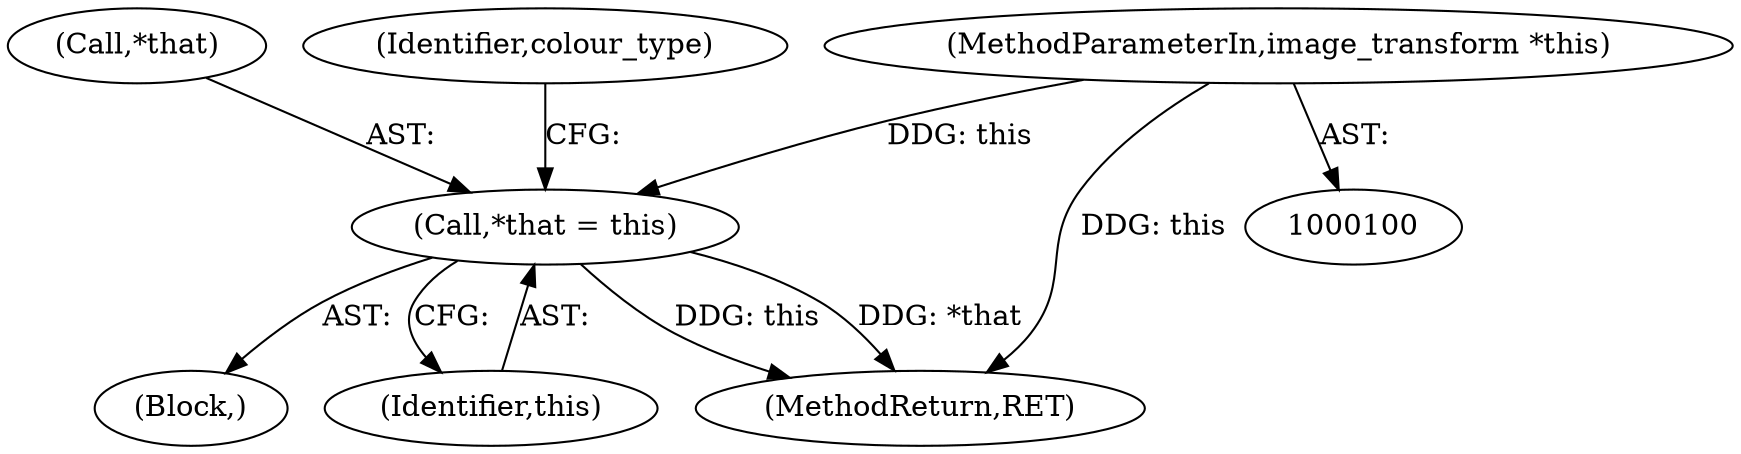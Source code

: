 digraph "0_Android_9d4853418ab2f754c2b63e091c29c5529b8b86ca_75@pointer" {
"1000114" [label="(Call,*that = this)"];
"1000101" [label="(MethodParameterIn,image_transform *this)"];
"1000114" [label="(Call,*that = this)"];
"1000105" [label="(Block,)"];
"1000117" [label="(Identifier,this)"];
"1000115" [label="(Call,*that)"];
"1000101" [label="(MethodParameterIn,image_transform *this)"];
"1000124" [label="(MethodReturn,RET)"];
"1000121" [label="(Identifier,colour_type)"];
"1000114" -> "1000105"  [label="AST: "];
"1000114" -> "1000117"  [label="CFG: "];
"1000115" -> "1000114"  [label="AST: "];
"1000117" -> "1000114"  [label="AST: "];
"1000121" -> "1000114"  [label="CFG: "];
"1000114" -> "1000124"  [label="DDG: this"];
"1000114" -> "1000124"  [label="DDG: *that"];
"1000101" -> "1000114"  [label="DDG: this"];
"1000101" -> "1000100"  [label="AST: "];
"1000101" -> "1000124"  [label="DDG: this"];
}

